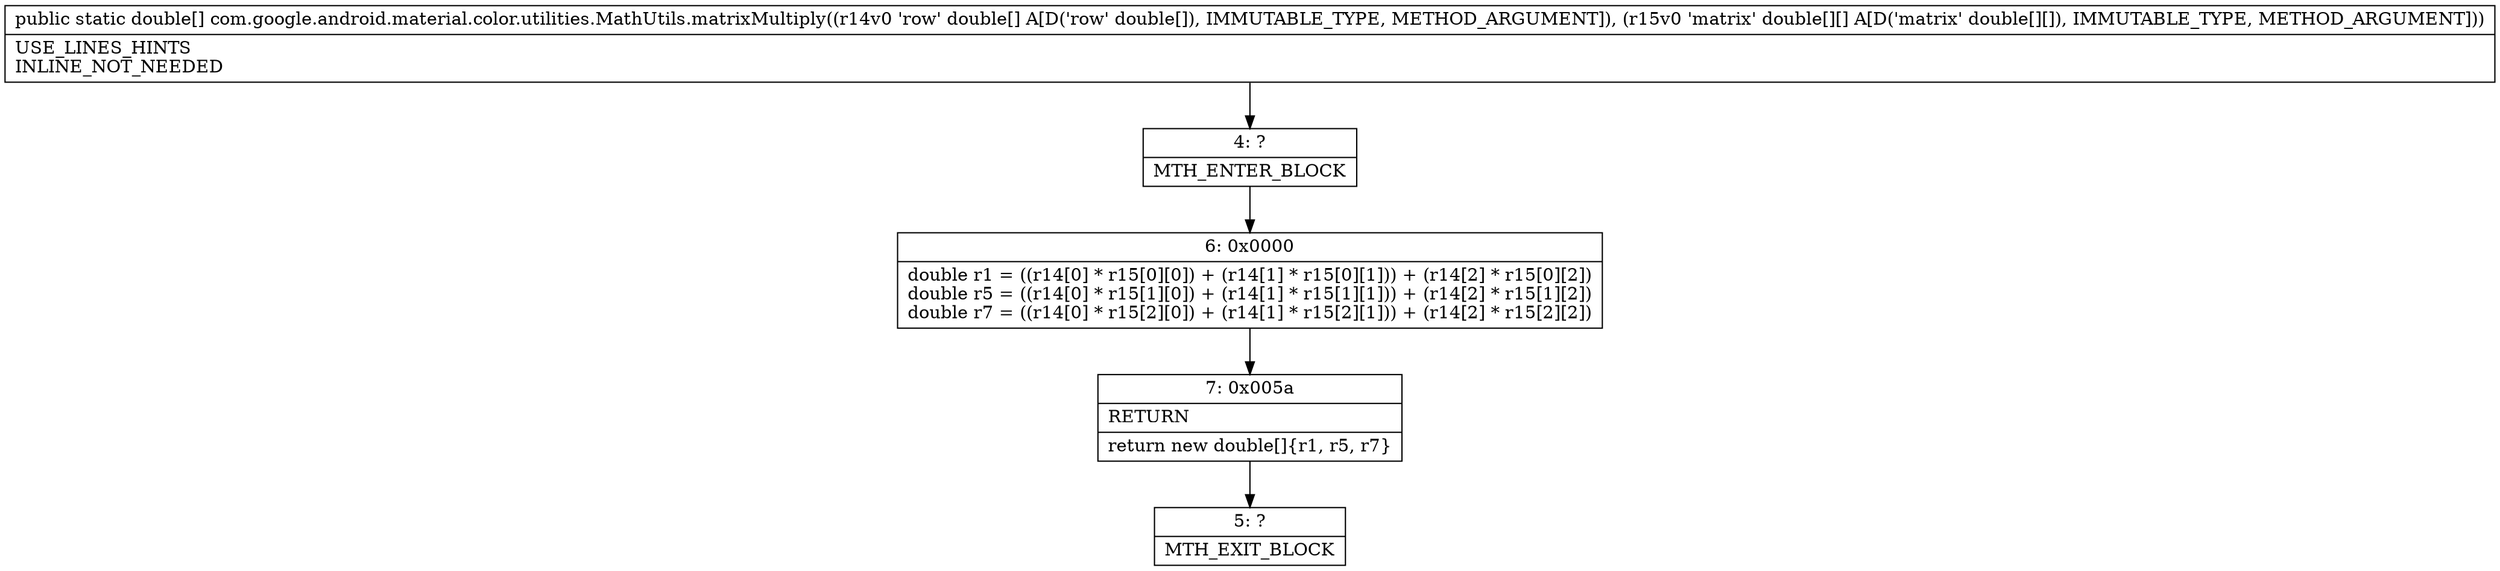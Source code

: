 digraph "CFG forcom.google.android.material.color.utilities.MathUtils.matrixMultiply([D[[D)[D" {
Node_4 [shape=record,label="{4\:\ ?|MTH_ENTER_BLOCK\l}"];
Node_6 [shape=record,label="{6\:\ 0x0000|double r1 = ((r14[0] * r15[0][0]) + (r14[1] * r15[0][1])) + (r14[2] * r15[0][2])\ldouble r5 = ((r14[0] * r15[1][0]) + (r14[1] * r15[1][1])) + (r14[2] * r15[1][2])\ldouble r7 = ((r14[0] * r15[2][0]) + (r14[1] * r15[2][1])) + (r14[2] * r15[2][2])\l}"];
Node_7 [shape=record,label="{7\:\ 0x005a|RETURN\l|return new double[]\{r1, r5, r7\}\l}"];
Node_5 [shape=record,label="{5\:\ ?|MTH_EXIT_BLOCK\l}"];
MethodNode[shape=record,label="{public static double[] com.google.android.material.color.utilities.MathUtils.matrixMultiply((r14v0 'row' double[] A[D('row' double[]), IMMUTABLE_TYPE, METHOD_ARGUMENT]), (r15v0 'matrix' double[][] A[D('matrix' double[][]), IMMUTABLE_TYPE, METHOD_ARGUMENT]))  | USE_LINES_HINTS\lINLINE_NOT_NEEDED\l}"];
MethodNode -> Node_4;Node_4 -> Node_6;
Node_6 -> Node_7;
Node_7 -> Node_5;
}

